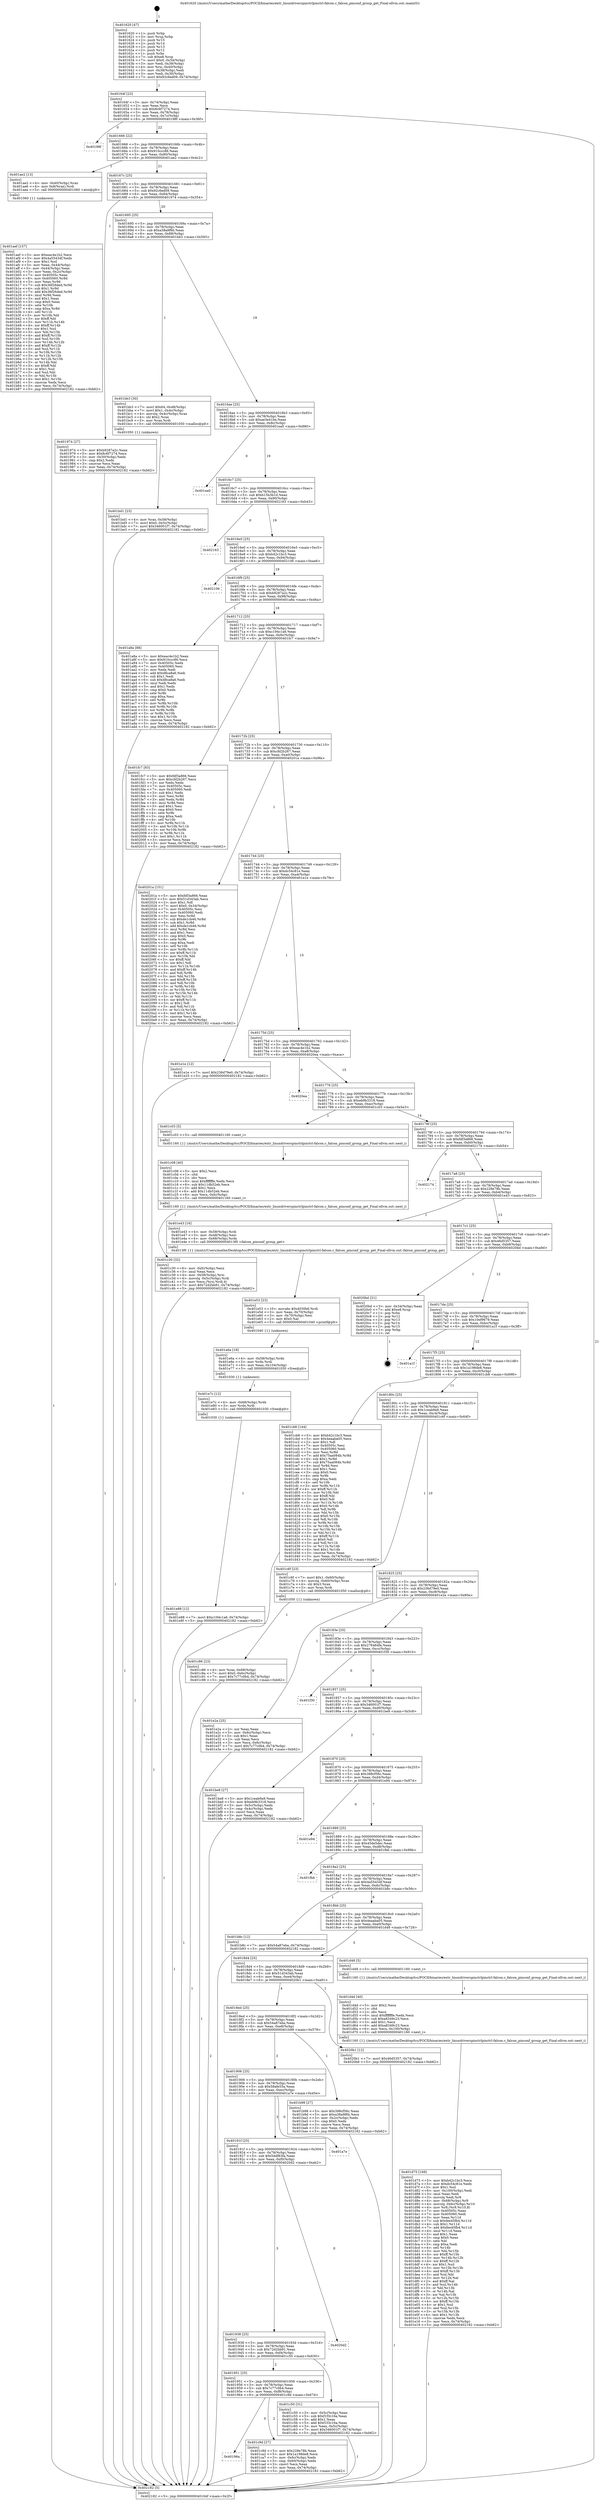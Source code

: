 digraph "0x401620" {
  label = "0x401620 (/mnt/c/Users/mathe/Desktop/tcc/POCII/binaries/extr_linuxdriverspinctrlpinctrl-falcon.c_falcon_pinconf_group_get_Final-ollvm.out::main(0))"
  labelloc = "t"
  node[shape=record]

  Entry [label="",width=0.3,height=0.3,shape=circle,fillcolor=black,style=filled]
  "0x40164f" [label="{
     0x40164f [23]\l
     | [instrs]\l
     &nbsp;&nbsp;0x40164f \<+3\>: mov -0x74(%rbp),%eax\l
     &nbsp;&nbsp;0x401652 \<+2\>: mov %eax,%ecx\l
     &nbsp;&nbsp;0x401654 \<+6\>: sub $0x8c6f7274,%ecx\l
     &nbsp;&nbsp;0x40165a \<+3\>: mov %eax,-0x78(%rbp)\l
     &nbsp;&nbsp;0x40165d \<+3\>: mov %ecx,-0x7c(%rbp)\l
     &nbsp;&nbsp;0x401660 \<+6\>: je 000000000040198f \<main+0x36f\>\l
  }"]
  "0x40198f" [label="{
     0x40198f\l
  }", style=dashed]
  "0x401666" [label="{
     0x401666 [22]\l
     | [instrs]\l
     &nbsp;&nbsp;0x401666 \<+5\>: jmp 000000000040166b \<main+0x4b\>\l
     &nbsp;&nbsp;0x40166b \<+3\>: mov -0x78(%rbp),%eax\l
     &nbsp;&nbsp;0x40166e \<+5\>: sub $0x910ccc86,%eax\l
     &nbsp;&nbsp;0x401673 \<+3\>: mov %eax,-0x80(%rbp)\l
     &nbsp;&nbsp;0x401676 \<+6\>: je 0000000000401ae2 \<main+0x4c2\>\l
  }"]
  Exit [label="",width=0.3,height=0.3,shape=circle,fillcolor=black,style=filled,peripheries=2]
  "0x401ae2" [label="{
     0x401ae2 [13]\l
     | [instrs]\l
     &nbsp;&nbsp;0x401ae2 \<+4\>: mov -0x40(%rbp),%rax\l
     &nbsp;&nbsp;0x401ae6 \<+4\>: mov 0x8(%rax),%rdi\l
     &nbsp;&nbsp;0x401aea \<+5\>: call 0000000000401060 \<atoi@plt\>\l
     | [calls]\l
     &nbsp;&nbsp;0x401060 \{1\} (unknown)\l
  }"]
  "0x40167c" [label="{
     0x40167c [25]\l
     | [instrs]\l
     &nbsp;&nbsp;0x40167c \<+5\>: jmp 0000000000401681 \<main+0x61\>\l
     &nbsp;&nbsp;0x401681 \<+3\>: mov -0x78(%rbp),%eax\l
     &nbsp;&nbsp;0x401684 \<+5\>: sub $0x92c6ed09,%eax\l
     &nbsp;&nbsp;0x401689 \<+6\>: mov %eax,-0x84(%rbp)\l
     &nbsp;&nbsp;0x40168f \<+6\>: je 0000000000401974 \<main+0x354\>\l
  }"]
  "0x401e88" [label="{
     0x401e88 [12]\l
     | [instrs]\l
     &nbsp;&nbsp;0x401e88 \<+7\>: movl $0xc194c1a6,-0x74(%rbp)\l
     &nbsp;&nbsp;0x401e8f \<+5\>: jmp 0000000000402182 \<main+0xb62\>\l
  }"]
  "0x401974" [label="{
     0x401974 [27]\l
     | [instrs]\l
     &nbsp;&nbsp;0x401974 \<+5\>: mov $0xb9287a2c,%eax\l
     &nbsp;&nbsp;0x401979 \<+5\>: mov $0x8c6f7274,%ecx\l
     &nbsp;&nbsp;0x40197e \<+3\>: mov -0x30(%rbp),%edx\l
     &nbsp;&nbsp;0x401981 \<+3\>: cmp $0x2,%edx\l
     &nbsp;&nbsp;0x401984 \<+3\>: cmovne %ecx,%eax\l
     &nbsp;&nbsp;0x401987 \<+3\>: mov %eax,-0x74(%rbp)\l
     &nbsp;&nbsp;0x40198a \<+5\>: jmp 0000000000402182 \<main+0xb62\>\l
  }"]
  "0x401695" [label="{
     0x401695 [25]\l
     | [instrs]\l
     &nbsp;&nbsp;0x401695 \<+5\>: jmp 000000000040169a \<main+0x7a\>\l
     &nbsp;&nbsp;0x40169a \<+3\>: mov -0x78(%rbp),%eax\l
     &nbsp;&nbsp;0x40169d \<+5\>: sub $0xa38a9f6b,%eax\l
     &nbsp;&nbsp;0x4016a2 \<+6\>: mov %eax,-0x88(%rbp)\l
     &nbsp;&nbsp;0x4016a8 \<+6\>: je 0000000000401bb3 \<main+0x593\>\l
  }"]
  "0x402182" [label="{
     0x402182 [5]\l
     | [instrs]\l
     &nbsp;&nbsp;0x402182 \<+5\>: jmp 000000000040164f \<main+0x2f\>\l
  }"]
  "0x401620" [label="{
     0x401620 [47]\l
     | [instrs]\l
     &nbsp;&nbsp;0x401620 \<+1\>: push %rbp\l
     &nbsp;&nbsp;0x401621 \<+3\>: mov %rsp,%rbp\l
     &nbsp;&nbsp;0x401624 \<+2\>: push %r15\l
     &nbsp;&nbsp;0x401626 \<+2\>: push %r14\l
     &nbsp;&nbsp;0x401628 \<+2\>: push %r13\l
     &nbsp;&nbsp;0x40162a \<+2\>: push %r12\l
     &nbsp;&nbsp;0x40162c \<+1\>: push %rbx\l
     &nbsp;&nbsp;0x40162d \<+7\>: sub $0xe8,%rsp\l
     &nbsp;&nbsp;0x401634 \<+7\>: movl $0x0,-0x34(%rbp)\l
     &nbsp;&nbsp;0x40163b \<+3\>: mov %edi,-0x38(%rbp)\l
     &nbsp;&nbsp;0x40163e \<+4\>: mov %rsi,-0x40(%rbp)\l
     &nbsp;&nbsp;0x401642 \<+3\>: mov -0x38(%rbp),%edi\l
     &nbsp;&nbsp;0x401645 \<+3\>: mov %edi,-0x30(%rbp)\l
     &nbsp;&nbsp;0x401648 \<+7\>: movl $0x92c6ed09,-0x74(%rbp)\l
  }"]
  "0x401e7c" [label="{
     0x401e7c [12]\l
     | [instrs]\l
     &nbsp;&nbsp;0x401e7c \<+4\>: mov -0x68(%rbp),%rdx\l
     &nbsp;&nbsp;0x401e80 \<+3\>: mov %rdx,%rdi\l
     &nbsp;&nbsp;0x401e83 \<+5\>: call 0000000000401030 \<free@plt\>\l
     | [calls]\l
     &nbsp;&nbsp;0x401030 \{1\} (unknown)\l
  }"]
  "0x401bb3" [label="{
     0x401bb3 [30]\l
     | [instrs]\l
     &nbsp;&nbsp;0x401bb3 \<+7\>: movl $0x64,-0x48(%rbp)\l
     &nbsp;&nbsp;0x401bba \<+7\>: movl $0x1,-0x4c(%rbp)\l
     &nbsp;&nbsp;0x401bc1 \<+4\>: movslq -0x4c(%rbp),%rax\l
     &nbsp;&nbsp;0x401bc5 \<+4\>: shl $0x2,%rax\l
     &nbsp;&nbsp;0x401bc9 \<+3\>: mov %rax,%rdi\l
     &nbsp;&nbsp;0x401bcc \<+5\>: call 0000000000401050 \<malloc@plt\>\l
     | [calls]\l
     &nbsp;&nbsp;0x401050 \{1\} (unknown)\l
  }"]
  "0x4016ae" [label="{
     0x4016ae [25]\l
     | [instrs]\l
     &nbsp;&nbsp;0x4016ae \<+5\>: jmp 00000000004016b3 \<main+0x93\>\l
     &nbsp;&nbsp;0x4016b3 \<+3\>: mov -0x78(%rbp),%eax\l
     &nbsp;&nbsp;0x4016b6 \<+5\>: sub $0xae3e41be,%eax\l
     &nbsp;&nbsp;0x4016bb \<+6\>: mov %eax,-0x8c(%rbp)\l
     &nbsp;&nbsp;0x4016c1 \<+6\>: je 0000000000401ea0 \<main+0x880\>\l
  }"]
  "0x401e6a" [label="{
     0x401e6a [18]\l
     | [instrs]\l
     &nbsp;&nbsp;0x401e6a \<+4\>: mov -0x58(%rbp),%rdx\l
     &nbsp;&nbsp;0x401e6e \<+3\>: mov %rdx,%rdi\l
     &nbsp;&nbsp;0x401e71 \<+6\>: mov %eax,-0x104(%rbp)\l
     &nbsp;&nbsp;0x401e77 \<+5\>: call 0000000000401030 \<free@plt\>\l
     | [calls]\l
     &nbsp;&nbsp;0x401030 \{1\} (unknown)\l
  }"]
  "0x401ea0" [label="{
     0x401ea0\l
  }", style=dashed]
  "0x4016c7" [label="{
     0x4016c7 [25]\l
     | [instrs]\l
     &nbsp;&nbsp;0x4016c7 \<+5\>: jmp 00000000004016cc \<main+0xac\>\l
     &nbsp;&nbsp;0x4016cc \<+3\>: mov -0x78(%rbp),%eax\l
     &nbsp;&nbsp;0x4016cf \<+5\>: sub $0xb15b3b1d,%eax\l
     &nbsp;&nbsp;0x4016d4 \<+6\>: mov %eax,-0x90(%rbp)\l
     &nbsp;&nbsp;0x4016da \<+6\>: je 0000000000402163 \<main+0xb43\>\l
  }"]
  "0x401e53" [label="{
     0x401e53 [23]\l
     | [instrs]\l
     &nbsp;&nbsp;0x401e53 \<+10\>: movabs $0x4030b6,%rdi\l
     &nbsp;&nbsp;0x401e5d \<+3\>: mov %eax,-0x70(%rbp)\l
     &nbsp;&nbsp;0x401e60 \<+3\>: mov -0x70(%rbp),%esi\l
     &nbsp;&nbsp;0x401e63 \<+2\>: mov $0x0,%al\l
     &nbsp;&nbsp;0x401e65 \<+5\>: call 0000000000401040 \<printf@plt\>\l
     | [calls]\l
     &nbsp;&nbsp;0x401040 \{1\} (unknown)\l
  }"]
  "0x402163" [label="{
     0x402163\l
  }", style=dashed]
  "0x4016e0" [label="{
     0x4016e0 [25]\l
     | [instrs]\l
     &nbsp;&nbsp;0x4016e0 \<+5\>: jmp 00000000004016e5 \<main+0xc5\>\l
     &nbsp;&nbsp;0x4016e5 \<+3\>: mov -0x78(%rbp),%eax\l
     &nbsp;&nbsp;0x4016e8 \<+5\>: sub $0xb42c1bc3,%eax\l
     &nbsp;&nbsp;0x4016ed \<+6\>: mov %eax,-0x94(%rbp)\l
     &nbsp;&nbsp;0x4016f3 \<+6\>: je 0000000000402106 \<main+0xae6\>\l
  }"]
  "0x401d75" [label="{
     0x401d75 [169]\l
     | [instrs]\l
     &nbsp;&nbsp;0x401d75 \<+5\>: mov $0xb42c1bc3,%ecx\l
     &nbsp;&nbsp;0x401d7a \<+5\>: mov $0xdc54c81e,%edx\l
     &nbsp;&nbsp;0x401d7f \<+3\>: mov $0x1,%sil\l
     &nbsp;&nbsp;0x401d82 \<+6\>: mov -0x100(%rbp),%edi\l
     &nbsp;&nbsp;0x401d88 \<+3\>: imul %eax,%edi\l
     &nbsp;&nbsp;0x401d8b \<+3\>: movslq %edi,%r8\l
     &nbsp;&nbsp;0x401d8e \<+4\>: mov -0x68(%rbp),%r9\l
     &nbsp;&nbsp;0x401d92 \<+4\>: movslq -0x6c(%rbp),%r10\l
     &nbsp;&nbsp;0x401d96 \<+4\>: mov %r8,(%r9,%r10,8)\l
     &nbsp;&nbsp;0x401d9a \<+7\>: mov 0x40505c,%eax\l
     &nbsp;&nbsp;0x401da1 \<+7\>: mov 0x405060,%edi\l
     &nbsp;&nbsp;0x401da8 \<+3\>: mov %eax,%r11d\l
     &nbsp;&nbsp;0x401dab \<+7\>: sub $0xfee45fb4,%r11d\l
     &nbsp;&nbsp;0x401db2 \<+4\>: sub $0x1,%r11d\l
     &nbsp;&nbsp;0x401db6 \<+7\>: add $0xfee45fb4,%r11d\l
     &nbsp;&nbsp;0x401dbd \<+4\>: imul %r11d,%eax\l
     &nbsp;&nbsp;0x401dc1 \<+3\>: and $0x1,%eax\l
     &nbsp;&nbsp;0x401dc4 \<+3\>: cmp $0x0,%eax\l
     &nbsp;&nbsp;0x401dc7 \<+3\>: sete %bl\l
     &nbsp;&nbsp;0x401dca \<+3\>: cmp $0xa,%edi\l
     &nbsp;&nbsp;0x401dcd \<+4\>: setl %r14b\l
     &nbsp;&nbsp;0x401dd1 \<+3\>: mov %bl,%r15b\l
     &nbsp;&nbsp;0x401dd4 \<+4\>: xor $0xff,%r15b\l
     &nbsp;&nbsp;0x401dd8 \<+3\>: mov %r14b,%r12b\l
     &nbsp;&nbsp;0x401ddb \<+4\>: xor $0xff,%r12b\l
     &nbsp;&nbsp;0x401ddf \<+4\>: xor $0x1,%sil\l
     &nbsp;&nbsp;0x401de3 \<+3\>: mov %r15b,%r13b\l
     &nbsp;&nbsp;0x401de6 \<+4\>: and $0xff,%r13b\l
     &nbsp;&nbsp;0x401dea \<+3\>: and %sil,%bl\l
     &nbsp;&nbsp;0x401ded \<+3\>: mov %r12b,%al\l
     &nbsp;&nbsp;0x401df0 \<+2\>: and $0xff,%al\l
     &nbsp;&nbsp;0x401df2 \<+3\>: and %sil,%r14b\l
     &nbsp;&nbsp;0x401df5 \<+3\>: or %bl,%r13b\l
     &nbsp;&nbsp;0x401df8 \<+3\>: or %r14b,%al\l
     &nbsp;&nbsp;0x401dfb \<+3\>: xor %al,%r13b\l
     &nbsp;&nbsp;0x401dfe \<+3\>: or %r12b,%r15b\l
     &nbsp;&nbsp;0x401e01 \<+4\>: xor $0xff,%r15b\l
     &nbsp;&nbsp;0x401e05 \<+4\>: or $0x1,%sil\l
     &nbsp;&nbsp;0x401e09 \<+3\>: and %sil,%r15b\l
     &nbsp;&nbsp;0x401e0c \<+3\>: or %r15b,%r13b\l
     &nbsp;&nbsp;0x401e0f \<+4\>: test $0x1,%r13b\l
     &nbsp;&nbsp;0x401e13 \<+3\>: cmovne %edx,%ecx\l
     &nbsp;&nbsp;0x401e16 \<+3\>: mov %ecx,-0x74(%rbp)\l
     &nbsp;&nbsp;0x401e19 \<+5\>: jmp 0000000000402182 \<main+0xb62\>\l
  }"]
  "0x402106" [label="{
     0x402106\l
  }", style=dashed]
  "0x4016f9" [label="{
     0x4016f9 [25]\l
     | [instrs]\l
     &nbsp;&nbsp;0x4016f9 \<+5\>: jmp 00000000004016fe \<main+0xde\>\l
     &nbsp;&nbsp;0x4016fe \<+3\>: mov -0x78(%rbp),%eax\l
     &nbsp;&nbsp;0x401701 \<+5\>: sub $0xb9287a2c,%eax\l
     &nbsp;&nbsp;0x401706 \<+6\>: mov %eax,-0x98(%rbp)\l
     &nbsp;&nbsp;0x40170c \<+6\>: je 0000000000401a8a \<main+0x46a\>\l
  }"]
  "0x401d4d" [label="{
     0x401d4d [40]\l
     | [instrs]\l
     &nbsp;&nbsp;0x401d4d \<+5\>: mov $0x2,%ecx\l
     &nbsp;&nbsp;0x401d52 \<+1\>: cltd\l
     &nbsp;&nbsp;0x401d53 \<+2\>: idiv %ecx\l
     &nbsp;&nbsp;0x401d55 \<+6\>: imul $0xfffffffe,%edx,%ecx\l
     &nbsp;&nbsp;0x401d5b \<+6\>: sub $0xa8349c23,%ecx\l
     &nbsp;&nbsp;0x401d61 \<+3\>: add $0x1,%ecx\l
     &nbsp;&nbsp;0x401d64 \<+6\>: add $0xa8349c23,%ecx\l
     &nbsp;&nbsp;0x401d6a \<+6\>: mov %ecx,-0x100(%rbp)\l
     &nbsp;&nbsp;0x401d70 \<+5\>: call 0000000000401160 \<next_i\>\l
     | [calls]\l
     &nbsp;&nbsp;0x401160 \{1\} (/mnt/c/Users/mathe/Desktop/tcc/POCII/binaries/extr_linuxdriverspinctrlpinctrl-falcon.c_falcon_pinconf_group_get_Final-ollvm.out::next_i)\l
  }"]
  "0x401a8a" [label="{
     0x401a8a [88]\l
     | [instrs]\l
     &nbsp;&nbsp;0x401a8a \<+5\>: mov $0xeac4e1b2,%eax\l
     &nbsp;&nbsp;0x401a8f \<+5\>: mov $0x910ccc86,%ecx\l
     &nbsp;&nbsp;0x401a94 \<+7\>: mov 0x40505c,%edx\l
     &nbsp;&nbsp;0x401a9b \<+7\>: mov 0x405060,%esi\l
     &nbsp;&nbsp;0x401aa2 \<+2\>: mov %edx,%edi\l
     &nbsp;&nbsp;0x401aa4 \<+6\>: add $0xd8ca8a6,%edi\l
     &nbsp;&nbsp;0x401aaa \<+3\>: sub $0x1,%edi\l
     &nbsp;&nbsp;0x401aad \<+6\>: sub $0xd8ca8a6,%edi\l
     &nbsp;&nbsp;0x401ab3 \<+3\>: imul %edi,%edx\l
     &nbsp;&nbsp;0x401ab6 \<+3\>: and $0x1,%edx\l
     &nbsp;&nbsp;0x401ab9 \<+3\>: cmp $0x0,%edx\l
     &nbsp;&nbsp;0x401abc \<+4\>: sete %r8b\l
     &nbsp;&nbsp;0x401ac0 \<+3\>: cmp $0xa,%esi\l
     &nbsp;&nbsp;0x401ac3 \<+4\>: setl %r9b\l
     &nbsp;&nbsp;0x401ac7 \<+3\>: mov %r8b,%r10b\l
     &nbsp;&nbsp;0x401aca \<+3\>: and %r9b,%r10b\l
     &nbsp;&nbsp;0x401acd \<+3\>: xor %r9b,%r8b\l
     &nbsp;&nbsp;0x401ad0 \<+3\>: or %r8b,%r10b\l
     &nbsp;&nbsp;0x401ad3 \<+4\>: test $0x1,%r10b\l
     &nbsp;&nbsp;0x401ad7 \<+3\>: cmovne %ecx,%eax\l
     &nbsp;&nbsp;0x401ada \<+3\>: mov %eax,-0x74(%rbp)\l
     &nbsp;&nbsp;0x401add \<+5\>: jmp 0000000000402182 \<main+0xb62\>\l
  }"]
  "0x401712" [label="{
     0x401712 [25]\l
     | [instrs]\l
     &nbsp;&nbsp;0x401712 \<+5\>: jmp 0000000000401717 \<main+0xf7\>\l
     &nbsp;&nbsp;0x401717 \<+3\>: mov -0x78(%rbp),%eax\l
     &nbsp;&nbsp;0x40171a \<+5\>: sub $0xc194c1a6,%eax\l
     &nbsp;&nbsp;0x40171f \<+6\>: mov %eax,-0x9c(%rbp)\l
     &nbsp;&nbsp;0x401725 \<+6\>: je 0000000000401fc7 \<main+0x9a7\>\l
  }"]
  "0x401aef" [label="{
     0x401aef [157]\l
     | [instrs]\l
     &nbsp;&nbsp;0x401aef \<+5\>: mov $0xeac4e1b2,%ecx\l
     &nbsp;&nbsp;0x401af4 \<+5\>: mov $0x4a55434f,%edx\l
     &nbsp;&nbsp;0x401af9 \<+3\>: mov $0x1,%sil\l
     &nbsp;&nbsp;0x401afc \<+3\>: mov %eax,-0x44(%rbp)\l
     &nbsp;&nbsp;0x401aff \<+3\>: mov -0x44(%rbp),%eax\l
     &nbsp;&nbsp;0x401b02 \<+3\>: mov %eax,-0x2c(%rbp)\l
     &nbsp;&nbsp;0x401b05 \<+7\>: mov 0x40505c,%eax\l
     &nbsp;&nbsp;0x401b0c \<+8\>: mov 0x405060,%r8d\l
     &nbsp;&nbsp;0x401b14 \<+3\>: mov %eax,%r9d\l
     &nbsp;&nbsp;0x401b17 \<+7\>: sub $0x36f26ded,%r9d\l
     &nbsp;&nbsp;0x401b1e \<+4\>: sub $0x1,%r9d\l
     &nbsp;&nbsp;0x401b22 \<+7\>: add $0x36f26ded,%r9d\l
     &nbsp;&nbsp;0x401b29 \<+4\>: imul %r9d,%eax\l
     &nbsp;&nbsp;0x401b2d \<+3\>: and $0x1,%eax\l
     &nbsp;&nbsp;0x401b30 \<+3\>: cmp $0x0,%eax\l
     &nbsp;&nbsp;0x401b33 \<+4\>: sete %r10b\l
     &nbsp;&nbsp;0x401b37 \<+4\>: cmp $0xa,%r8d\l
     &nbsp;&nbsp;0x401b3b \<+4\>: setl %r11b\l
     &nbsp;&nbsp;0x401b3f \<+3\>: mov %r10b,%bl\l
     &nbsp;&nbsp;0x401b42 \<+3\>: xor $0xff,%bl\l
     &nbsp;&nbsp;0x401b45 \<+3\>: mov %r11b,%r14b\l
     &nbsp;&nbsp;0x401b48 \<+4\>: xor $0xff,%r14b\l
     &nbsp;&nbsp;0x401b4c \<+4\>: xor $0x1,%sil\l
     &nbsp;&nbsp;0x401b50 \<+3\>: mov %bl,%r15b\l
     &nbsp;&nbsp;0x401b53 \<+4\>: and $0xff,%r15b\l
     &nbsp;&nbsp;0x401b57 \<+3\>: and %sil,%r10b\l
     &nbsp;&nbsp;0x401b5a \<+3\>: mov %r14b,%r12b\l
     &nbsp;&nbsp;0x401b5d \<+4\>: and $0xff,%r12b\l
     &nbsp;&nbsp;0x401b61 \<+3\>: and %sil,%r11b\l
     &nbsp;&nbsp;0x401b64 \<+3\>: or %r10b,%r15b\l
     &nbsp;&nbsp;0x401b67 \<+3\>: or %r11b,%r12b\l
     &nbsp;&nbsp;0x401b6a \<+3\>: xor %r12b,%r15b\l
     &nbsp;&nbsp;0x401b6d \<+3\>: or %r14b,%bl\l
     &nbsp;&nbsp;0x401b70 \<+3\>: xor $0xff,%bl\l
     &nbsp;&nbsp;0x401b73 \<+4\>: or $0x1,%sil\l
     &nbsp;&nbsp;0x401b77 \<+3\>: and %sil,%bl\l
     &nbsp;&nbsp;0x401b7a \<+3\>: or %bl,%r15b\l
     &nbsp;&nbsp;0x401b7d \<+4\>: test $0x1,%r15b\l
     &nbsp;&nbsp;0x401b81 \<+3\>: cmovne %edx,%ecx\l
     &nbsp;&nbsp;0x401b84 \<+3\>: mov %ecx,-0x74(%rbp)\l
     &nbsp;&nbsp;0x401b87 \<+5\>: jmp 0000000000402182 \<main+0xb62\>\l
  }"]
  "0x40196a" [label="{
     0x40196a\l
  }", style=dashed]
  "0x401fc7" [label="{
     0x401fc7 [83]\l
     | [instrs]\l
     &nbsp;&nbsp;0x401fc7 \<+5\>: mov $0xfdf3a866,%eax\l
     &nbsp;&nbsp;0x401fcc \<+5\>: mov $0xcfd2b267,%ecx\l
     &nbsp;&nbsp;0x401fd1 \<+2\>: xor %edx,%edx\l
     &nbsp;&nbsp;0x401fd3 \<+7\>: mov 0x40505c,%esi\l
     &nbsp;&nbsp;0x401fda \<+7\>: mov 0x405060,%edi\l
     &nbsp;&nbsp;0x401fe1 \<+3\>: sub $0x1,%edx\l
     &nbsp;&nbsp;0x401fe4 \<+3\>: mov %esi,%r8d\l
     &nbsp;&nbsp;0x401fe7 \<+3\>: add %edx,%r8d\l
     &nbsp;&nbsp;0x401fea \<+4\>: imul %r8d,%esi\l
     &nbsp;&nbsp;0x401fee \<+3\>: and $0x1,%esi\l
     &nbsp;&nbsp;0x401ff1 \<+3\>: cmp $0x0,%esi\l
     &nbsp;&nbsp;0x401ff4 \<+4\>: sete %r9b\l
     &nbsp;&nbsp;0x401ff8 \<+3\>: cmp $0xa,%edi\l
     &nbsp;&nbsp;0x401ffb \<+4\>: setl %r10b\l
     &nbsp;&nbsp;0x401fff \<+3\>: mov %r9b,%r11b\l
     &nbsp;&nbsp;0x402002 \<+3\>: and %r10b,%r11b\l
     &nbsp;&nbsp;0x402005 \<+3\>: xor %r10b,%r9b\l
     &nbsp;&nbsp;0x402008 \<+3\>: or %r9b,%r11b\l
     &nbsp;&nbsp;0x40200b \<+4\>: test $0x1,%r11b\l
     &nbsp;&nbsp;0x40200f \<+3\>: cmovne %ecx,%eax\l
     &nbsp;&nbsp;0x402012 \<+3\>: mov %eax,-0x74(%rbp)\l
     &nbsp;&nbsp;0x402015 \<+5\>: jmp 0000000000402182 \<main+0xb62\>\l
  }"]
  "0x40172b" [label="{
     0x40172b [25]\l
     | [instrs]\l
     &nbsp;&nbsp;0x40172b \<+5\>: jmp 0000000000401730 \<main+0x110\>\l
     &nbsp;&nbsp;0x401730 \<+3\>: mov -0x78(%rbp),%eax\l
     &nbsp;&nbsp;0x401733 \<+5\>: sub $0xcfd2b267,%eax\l
     &nbsp;&nbsp;0x401738 \<+6\>: mov %eax,-0xa0(%rbp)\l
     &nbsp;&nbsp;0x40173e \<+6\>: je 000000000040201a \<main+0x9fa\>\l
  }"]
  "0x401c9d" [label="{
     0x401c9d [27]\l
     | [instrs]\l
     &nbsp;&nbsp;0x401c9d \<+5\>: mov $0x228e78b,%eax\l
     &nbsp;&nbsp;0x401ca2 \<+5\>: mov $0x1a198de8,%ecx\l
     &nbsp;&nbsp;0x401ca7 \<+3\>: mov -0x6c(%rbp),%edx\l
     &nbsp;&nbsp;0x401caa \<+3\>: cmp -0x60(%rbp),%edx\l
     &nbsp;&nbsp;0x401cad \<+3\>: cmovl %ecx,%eax\l
     &nbsp;&nbsp;0x401cb0 \<+3\>: mov %eax,-0x74(%rbp)\l
     &nbsp;&nbsp;0x401cb3 \<+5\>: jmp 0000000000402182 \<main+0xb62\>\l
  }"]
  "0x40201a" [label="{
     0x40201a [151]\l
     | [instrs]\l
     &nbsp;&nbsp;0x40201a \<+5\>: mov $0xfdf3a866,%eax\l
     &nbsp;&nbsp;0x40201f \<+5\>: mov $0x51d343ab,%ecx\l
     &nbsp;&nbsp;0x402024 \<+2\>: mov $0x1,%dl\l
     &nbsp;&nbsp;0x402026 \<+7\>: movl $0x0,-0x34(%rbp)\l
     &nbsp;&nbsp;0x40202d \<+7\>: mov 0x40505c,%esi\l
     &nbsp;&nbsp;0x402034 \<+7\>: mov 0x405060,%edi\l
     &nbsp;&nbsp;0x40203b \<+3\>: mov %esi,%r8d\l
     &nbsp;&nbsp;0x40203e \<+7\>: sub $0xde1cb46,%r8d\l
     &nbsp;&nbsp;0x402045 \<+4\>: sub $0x1,%r8d\l
     &nbsp;&nbsp;0x402049 \<+7\>: add $0xde1cb46,%r8d\l
     &nbsp;&nbsp;0x402050 \<+4\>: imul %r8d,%esi\l
     &nbsp;&nbsp;0x402054 \<+3\>: and $0x1,%esi\l
     &nbsp;&nbsp;0x402057 \<+3\>: cmp $0x0,%esi\l
     &nbsp;&nbsp;0x40205a \<+4\>: sete %r9b\l
     &nbsp;&nbsp;0x40205e \<+3\>: cmp $0xa,%edi\l
     &nbsp;&nbsp;0x402061 \<+4\>: setl %r10b\l
     &nbsp;&nbsp;0x402065 \<+3\>: mov %r9b,%r11b\l
     &nbsp;&nbsp;0x402068 \<+4\>: xor $0xff,%r11b\l
     &nbsp;&nbsp;0x40206c \<+3\>: mov %r10b,%bl\l
     &nbsp;&nbsp;0x40206f \<+3\>: xor $0xff,%bl\l
     &nbsp;&nbsp;0x402072 \<+3\>: xor $0x1,%dl\l
     &nbsp;&nbsp;0x402075 \<+3\>: mov %r11b,%r14b\l
     &nbsp;&nbsp;0x402078 \<+4\>: and $0xff,%r14b\l
     &nbsp;&nbsp;0x40207c \<+3\>: and %dl,%r9b\l
     &nbsp;&nbsp;0x40207f \<+3\>: mov %bl,%r15b\l
     &nbsp;&nbsp;0x402082 \<+4\>: and $0xff,%r15b\l
     &nbsp;&nbsp;0x402086 \<+3\>: and %dl,%r10b\l
     &nbsp;&nbsp;0x402089 \<+3\>: or %r9b,%r14b\l
     &nbsp;&nbsp;0x40208c \<+3\>: or %r10b,%r15b\l
     &nbsp;&nbsp;0x40208f \<+3\>: xor %r15b,%r14b\l
     &nbsp;&nbsp;0x402092 \<+3\>: or %bl,%r11b\l
     &nbsp;&nbsp;0x402095 \<+4\>: xor $0xff,%r11b\l
     &nbsp;&nbsp;0x402099 \<+3\>: or $0x1,%dl\l
     &nbsp;&nbsp;0x40209c \<+3\>: and %dl,%r11b\l
     &nbsp;&nbsp;0x40209f \<+3\>: or %r11b,%r14b\l
     &nbsp;&nbsp;0x4020a2 \<+4\>: test $0x1,%r14b\l
     &nbsp;&nbsp;0x4020a6 \<+3\>: cmovne %ecx,%eax\l
     &nbsp;&nbsp;0x4020a9 \<+3\>: mov %eax,-0x74(%rbp)\l
     &nbsp;&nbsp;0x4020ac \<+5\>: jmp 0000000000402182 \<main+0xb62\>\l
  }"]
  "0x401744" [label="{
     0x401744 [25]\l
     | [instrs]\l
     &nbsp;&nbsp;0x401744 \<+5\>: jmp 0000000000401749 \<main+0x129\>\l
     &nbsp;&nbsp;0x401749 \<+3\>: mov -0x78(%rbp),%eax\l
     &nbsp;&nbsp;0x40174c \<+5\>: sub $0xdc54c81e,%eax\l
     &nbsp;&nbsp;0x401751 \<+6\>: mov %eax,-0xa4(%rbp)\l
     &nbsp;&nbsp;0x401757 \<+6\>: je 0000000000401e1e \<main+0x7fe\>\l
  }"]
  "0x401c86" [label="{
     0x401c86 [23]\l
     | [instrs]\l
     &nbsp;&nbsp;0x401c86 \<+4\>: mov %rax,-0x68(%rbp)\l
     &nbsp;&nbsp;0x401c8a \<+7\>: movl $0x0,-0x6c(%rbp)\l
     &nbsp;&nbsp;0x401c91 \<+7\>: movl $0x7c77c0b4,-0x74(%rbp)\l
     &nbsp;&nbsp;0x401c98 \<+5\>: jmp 0000000000402182 \<main+0xb62\>\l
  }"]
  "0x401e1e" [label="{
     0x401e1e [12]\l
     | [instrs]\l
     &nbsp;&nbsp;0x401e1e \<+7\>: movl $0x236d79e0,-0x74(%rbp)\l
     &nbsp;&nbsp;0x401e25 \<+5\>: jmp 0000000000402182 \<main+0xb62\>\l
  }"]
  "0x40175d" [label="{
     0x40175d [25]\l
     | [instrs]\l
     &nbsp;&nbsp;0x40175d \<+5\>: jmp 0000000000401762 \<main+0x142\>\l
     &nbsp;&nbsp;0x401762 \<+3\>: mov -0x78(%rbp),%eax\l
     &nbsp;&nbsp;0x401765 \<+5\>: sub $0xeac4e1b2,%eax\l
     &nbsp;&nbsp;0x40176a \<+6\>: mov %eax,-0xa8(%rbp)\l
     &nbsp;&nbsp;0x401770 \<+6\>: je 00000000004020ea \<main+0xaca\>\l
  }"]
  "0x401951" [label="{
     0x401951 [25]\l
     | [instrs]\l
     &nbsp;&nbsp;0x401951 \<+5\>: jmp 0000000000401956 \<main+0x336\>\l
     &nbsp;&nbsp;0x401956 \<+3\>: mov -0x78(%rbp),%eax\l
     &nbsp;&nbsp;0x401959 \<+5\>: sub $0x7c77c0b4,%eax\l
     &nbsp;&nbsp;0x40195e \<+6\>: mov %eax,-0xf8(%rbp)\l
     &nbsp;&nbsp;0x401964 \<+6\>: je 0000000000401c9d \<main+0x67d\>\l
  }"]
  "0x4020ea" [label="{
     0x4020ea\l
  }", style=dashed]
  "0x401776" [label="{
     0x401776 [25]\l
     | [instrs]\l
     &nbsp;&nbsp;0x401776 \<+5\>: jmp 000000000040177b \<main+0x15b\>\l
     &nbsp;&nbsp;0x40177b \<+3\>: mov -0x78(%rbp),%eax\l
     &nbsp;&nbsp;0x40177e \<+5\>: sub $0xeb9b3318,%eax\l
     &nbsp;&nbsp;0x401783 \<+6\>: mov %eax,-0xac(%rbp)\l
     &nbsp;&nbsp;0x401789 \<+6\>: je 0000000000401c03 \<main+0x5e3\>\l
  }"]
  "0x401c50" [label="{
     0x401c50 [31]\l
     | [instrs]\l
     &nbsp;&nbsp;0x401c50 \<+3\>: mov -0x5c(%rbp),%eax\l
     &nbsp;&nbsp;0x401c53 \<+5\>: sub $0xf1f3c16a,%eax\l
     &nbsp;&nbsp;0x401c58 \<+3\>: add $0x1,%eax\l
     &nbsp;&nbsp;0x401c5b \<+5\>: add $0xf1f3c16a,%eax\l
     &nbsp;&nbsp;0x401c60 \<+3\>: mov %eax,-0x5c(%rbp)\l
     &nbsp;&nbsp;0x401c63 \<+7\>: movl $0x346001f7,-0x74(%rbp)\l
     &nbsp;&nbsp;0x401c6a \<+5\>: jmp 0000000000402182 \<main+0xb62\>\l
  }"]
  "0x401c03" [label="{
     0x401c03 [5]\l
     | [instrs]\l
     &nbsp;&nbsp;0x401c03 \<+5\>: call 0000000000401160 \<next_i\>\l
     | [calls]\l
     &nbsp;&nbsp;0x401160 \{1\} (/mnt/c/Users/mathe/Desktop/tcc/POCII/binaries/extr_linuxdriverspinctrlpinctrl-falcon.c_falcon_pinconf_group_get_Final-ollvm.out::next_i)\l
  }"]
  "0x40178f" [label="{
     0x40178f [25]\l
     | [instrs]\l
     &nbsp;&nbsp;0x40178f \<+5\>: jmp 0000000000401794 \<main+0x174\>\l
     &nbsp;&nbsp;0x401794 \<+3\>: mov -0x78(%rbp),%eax\l
     &nbsp;&nbsp;0x401797 \<+5\>: sub $0xfdf3a866,%eax\l
     &nbsp;&nbsp;0x40179c \<+6\>: mov %eax,-0xb0(%rbp)\l
     &nbsp;&nbsp;0x4017a2 \<+6\>: je 0000000000402174 \<main+0xb54\>\l
  }"]
  "0x401938" [label="{
     0x401938 [25]\l
     | [instrs]\l
     &nbsp;&nbsp;0x401938 \<+5\>: jmp 000000000040193d \<main+0x31d\>\l
     &nbsp;&nbsp;0x40193d \<+3\>: mov -0x78(%rbp),%eax\l
     &nbsp;&nbsp;0x401940 \<+5\>: sub $0x72d2bb91,%eax\l
     &nbsp;&nbsp;0x401945 \<+6\>: mov %eax,-0xf4(%rbp)\l
     &nbsp;&nbsp;0x40194b \<+6\>: je 0000000000401c50 \<main+0x630\>\l
  }"]
  "0x402174" [label="{
     0x402174\l
  }", style=dashed]
  "0x4017a8" [label="{
     0x4017a8 [25]\l
     | [instrs]\l
     &nbsp;&nbsp;0x4017a8 \<+5\>: jmp 00000000004017ad \<main+0x18d\>\l
     &nbsp;&nbsp;0x4017ad \<+3\>: mov -0x78(%rbp),%eax\l
     &nbsp;&nbsp;0x4017b0 \<+5\>: sub $0x228e78b,%eax\l
     &nbsp;&nbsp;0x4017b5 \<+6\>: mov %eax,-0xb4(%rbp)\l
     &nbsp;&nbsp;0x4017bb \<+6\>: je 0000000000401e43 \<main+0x823\>\l
  }"]
  "0x4020d2" [label="{
     0x4020d2\l
  }", style=dashed]
  "0x401e43" [label="{
     0x401e43 [16]\l
     | [instrs]\l
     &nbsp;&nbsp;0x401e43 \<+4\>: mov -0x58(%rbp),%rdi\l
     &nbsp;&nbsp;0x401e47 \<+3\>: mov -0x48(%rbp),%esi\l
     &nbsp;&nbsp;0x401e4a \<+4\>: mov -0x68(%rbp),%rdx\l
     &nbsp;&nbsp;0x401e4e \<+5\>: call 00000000004013f0 \<falcon_pinconf_group_get\>\l
     | [calls]\l
     &nbsp;&nbsp;0x4013f0 \{1\} (/mnt/c/Users/mathe/Desktop/tcc/POCII/binaries/extr_linuxdriverspinctrlpinctrl-falcon.c_falcon_pinconf_group_get_Final-ollvm.out::falcon_pinconf_group_get)\l
  }"]
  "0x4017c1" [label="{
     0x4017c1 [25]\l
     | [instrs]\l
     &nbsp;&nbsp;0x4017c1 \<+5\>: jmp 00000000004017c6 \<main+0x1a6\>\l
     &nbsp;&nbsp;0x4017c6 \<+3\>: mov -0x78(%rbp),%eax\l
     &nbsp;&nbsp;0x4017c9 \<+5\>: sub $0x46d5357,%eax\l
     &nbsp;&nbsp;0x4017ce \<+6\>: mov %eax,-0xb8(%rbp)\l
     &nbsp;&nbsp;0x4017d4 \<+6\>: je 00000000004020bd \<main+0xa9d\>\l
  }"]
  "0x40191f" [label="{
     0x40191f [25]\l
     | [instrs]\l
     &nbsp;&nbsp;0x40191f \<+5\>: jmp 0000000000401924 \<main+0x304\>\l
     &nbsp;&nbsp;0x401924 \<+3\>: mov -0x78(%rbp),%eax\l
     &nbsp;&nbsp;0x401927 \<+5\>: sub $0x5ddf83fa,%eax\l
     &nbsp;&nbsp;0x40192c \<+6\>: mov %eax,-0xf0(%rbp)\l
     &nbsp;&nbsp;0x401932 \<+6\>: je 00000000004020d2 \<main+0xab2\>\l
  }"]
  "0x4020bd" [label="{
     0x4020bd [21]\l
     | [instrs]\l
     &nbsp;&nbsp;0x4020bd \<+3\>: mov -0x34(%rbp),%eax\l
     &nbsp;&nbsp;0x4020c0 \<+7\>: add $0xe8,%rsp\l
     &nbsp;&nbsp;0x4020c7 \<+1\>: pop %rbx\l
     &nbsp;&nbsp;0x4020c8 \<+2\>: pop %r12\l
     &nbsp;&nbsp;0x4020ca \<+2\>: pop %r13\l
     &nbsp;&nbsp;0x4020cc \<+2\>: pop %r14\l
     &nbsp;&nbsp;0x4020ce \<+2\>: pop %r15\l
     &nbsp;&nbsp;0x4020d0 \<+1\>: pop %rbp\l
     &nbsp;&nbsp;0x4020d1 \<+1\>: ret\l
  }"]
  "0x4017da" [label="{
     0x4017da [25]\l
     | [instrs]\l
     &nbsp;&nbsp;0x4017da \<+5\>: jmp 00000000004017df \<main+0x1bf\>\l
     &nbsp;&nbsp;0x4017df \<+3\>: mov -0x78(%rbp),%eax\l
     &nbsp;&nbsp;0x4017e2 \<+5\>: sub $0x10ef9679,%eax\l
     &nbsp;&nbsp;0x4017e7 \<+6\>: mov %eax,-0xbc(%rbp)\l
     &nbsp;&nbsp;0x4017ed \<+6\>: je 0000000000401a1f \<main+0x3ff\>\l
  }"]
  "0x401a7e" [label="{
     0x401a7e\l
  }", style=dashed]
  "0x401a1f" [label="{
     0x401a1f\l
  }", style=dashed]
  "0x4017f3" [label="{
     0x4017f3 [25]\l
     | [instrs]\l
     &nbsp;&nbsp;0x4017f3 \<+5\>: jmp 00000000004017f8 \<main+0x1d8\>\l
     &nbsp;&nbsp;0x4017f8 \<+3\>: mov -0x78(%rbp),%eax\l
     &nbsp;&nbsp;0x4017fb \<+5\>: sub $0x1a198de8,%eax\l
     &nbsp;&nbsp;0x401800 \<+6\>: mov %eax,-0xc0(%rbp)\l
     &nbsp;&nbsp;0x401806 \<+6\>: je 0000000000401cb8 \<main+0x698\>\l
  }"]
  "0x401c30" [label="{
     0x401c30 [32]\l
     | [instrs]\l
     &nbsp;&nbsp;0x401c30 \<+6\>: mov -0xfc(%rbp),%ecx\l
     &nbsp;&nbsp;0x401c36 \<+3\>: imul %eax,%ecx\l
     &nbsp;&nbsp;0x401c39 \<+4\>: mov -0x58(%rbp),%rsi\l
     &nbsp;&nbsp;0x401c3d \<+4\>: movslq -0x5c(%rbp),%rdi\l
     &nbsp;&nbsp;0x401c41 \<+3\>: mov %ecx,(%rsi,%rdi,4)\l
     &nbsp;&nbsp;0x401c44 \<+7\>: movl $0x72d2bb91,-0x74(%rbp)\l
     &nbsp;&nbsp;0x401c4b \<+5\>: jmp 0000000000402182 \<main+0xb62\>\l
  }"]
  "0x401cb8" [label="{
     0x401cb8 [144]\l
     | [instrs]\l
     &nbsp;&nbsp;0x401cb8 \<+5\>: mov $0xb42c1bc3,%eax\l
     &nbsp;&nbsp;0x401cbd \<+5\>: mov $0x4eaaba05,%ecx\l
     &nbsp;&nbsp;0x401cc2 \<+2\>: mov $0x1,%dl\l
     &nbsp;&nbsp;0x401cc4 \<+7\>: mov 0x40505c,%esi\l
     &nbsp;&nbsp;0x401ccb \<+7\>: mov 0x405060,%edi\l
     &nbsp;&nbsp;0x401cd2 \<+3\>: mov %esi,%r8d\l
     &nbsp;&nbsp;0x401cd5 \<+7\>: add $0x75aa084b,%r8d\l
     &nbsp;&nbsp;0x401cdc \<+4\>: sub $0x1,%r8d\l
     &nbsp;&nbsp;0x401ce0 \<+7\>: sub $0x75aa084b,%r8d\l
     &nbsp;&nbsp;0x401ce7 \<+4\>: imul %r8d,%esi\l
     &nbsp;&nbsp;0x401ceb \<+3\>: and $0x1,%esi\l
     &nbsp;&nbsp;0x401cee \<+3\>: cmp $0x0,%esi\l
     &nbsp;&nbsp;0x401cf1 \<+4\>: sete %r9b\l
     &nbsp;&nbsp;0x401cf5 \<+3\>: cmp $0xa,%edi\l
     &nbsp;&nbsp;0x401cf8 \<+4\>: setl %r10b\l
     &nbsp;&nbsp;0x401cfc \<+3\>: mov %r9b,%r11b\l
     &nbsp;&nbsp;0x401cff \<+4\>: xor $0xff,%r11b\l
     &nbsp;&nbsp;0x401d03 \<+3\>: mov %r10b,%bl\l
     &nbsp;&nbsp;0x401d06 \<+3\>: xor $0xff,%bl\l
     &nbsp;&nbsp;0x401d09 \<+3\>: xor $0x0,%dl\l
     &nbsp;&nbsp;0x401d0c \<+3\>: mov %r11b,%r14b\l
     &nbsp;&nbsp;0x401d0f \<+4\>: and $0x0,%r14b\l
     &nbsp;&nbsp;0x401d13 \<+3\>: and %dl,%r9b\l
     &nbsp;&nbsp;0x401d16 \<+3\>: mov %bl,%r15b\l
     &nbsp;&nbsp;0x401d19 \<+4\>: and $0x0,%r15b\l
     &nbsp;&nbsp;0x401d1d \<+3\>: and %dl,%r10b\l
     &nbsp;&nbsp;0x401d20 \<+3\>: or %r9b,%r14b\l
     &nbsp;&nbsp;0x401d23 \<+3\>: or %r10b,%r15b\l
     &nbsp;&nbsp;0x401d26 \<+3\>: xor %r15b,%r14b\l
     &nbsp;&nbsp;0x401d29 \<+3\>: or %bl,%r11b\l
     &nbsp;&nbsp;0x401d2c \<+4\>: xor $0xff,%r11b\l
     &nbsp;&nbsp;0x401d30 \<+3\>: or $0x0,%dl\l
     &nbsp;&nbsp;0x401d33 \<+3\>: and %dl,%r11b\l
     &nbsp;&nbsp;0x401d36 \<+3\>: or %r11b,%r14b\l
     &nbsp;&nbsp;0x401d39 \<+4\>: test $0x1,%r14b\l
     &nbsp;&nbsp;0x401d3d \<+3\>: cmovne %ecx,%eax\l
     &nbsp;&nbsp;0x401d40 \<+3\>: mov %eax,-0x74(%rbp)\l
     &nbsp;&nbsp;0x401d43 \<+5\>: jmp 0000000000402182 \<main+0xb62\>\l
  }"]
  "0x40180c" [label="{
     0x40180c [25]\l
     | [instrs]\l
     &nbsp;&nbsp;0x40180c \<+5\>: jmp 0000000000401811 \<main+0x1f1\>\l
     &nbsp;&nbsp;0x401811 \<+3\>: mov -0x78(%rbp),%eax\l
     &nbsp;&nbsp;0x401814 \<+5\>: sub $0x1ceab9a9,%eax\l
     &nbsp;&nbsp;0x401819 \<+6\>: mov %eax,-0xc4(%rbp)\l
     &nbsp;&nbsp;0x40181f \<+6\>: je 0000000000401c6f \<main+0x64f\>\l
  }"]
  "0x401c08" [label="{
     0x401c08 [40]\l
     | [instrs]\l
     &nbsp;&nbsp;0x401c08 \<+5\>: mov $0x2,%ecx\l
     &nbsp;&nbsp;0x401c0d \<+1\>: cltd\l
     &nbsp;&nbsp;0x401c0e \<+2\>: idiv %ecx\l
     &nbsp;&nbsp;0x401c10 \<+6\>: imul $0xfffffffe,%edx,%ecx\l
     &nbsp;&nbsp;0x401c16 \<+6\>: sub $0x11db52eb,%ecx\l
     &nbsp;&nbsp;0x401c1c \<+3\>: add $0x1,%ecx\l
     &nbsp;&nbsp;0x401c1f \<+6\>: add $0x11db52eb,%ecx\l
     &nbsp;&nbsp;0x401c25 \<+6\>: mov %ecx,-0xfc(%rbp)\l
     &nbsp;&nbsp;0x401c2b \<+5\>: call 0000000000401160 \<next_i\>\l
     | [calls]\l
     &nbsp;&nbsp;0x401160 \{1\} (/mnt/c/Users/mathe/Desktop/tcc/POCII/binaries/extr_linuxdriverspinctrlpinctrl-falcon.c_falcon_pinconf_group_get_Final-ollvm.out::next_i)\l
  }"]
  "0x401c6f" [label="{
     0x401c6f [23]\l
     | [instrs]\l
     &nbsp;&nbsp;0x401c6f \<+7\>: movl $0x1,-0x60(%rbp)\l
     &nbsp;&nbsp;0x401c76 \<+4\>: movslq -0x60(%rbp),%rax\l
     &nbsp;&nbsp;0x401c7a \<+4\>: shl $0x3,%rax\l
     &nbsp;&nbsp;0x401c7e \<+3\>: mov %rax,%rdi\l
     &nbsp;&nbsp;0x401c81 \<+5\>: call 0000000000401050 \<malloc@plt\>\l
     | [calls]\l
     &nbsp;&nbsp;0x401050 \{1\} (unknown)\l
  }"]
  "0x401825" [label="{
     0x401825 [25]\l
     | [instrs]\l
     &nbsp;&nbsp;0x401825 \<+5\>: jmp 000000000040182a \<main+0x20a\>\l
     &nbsp;&nbsp;0x40182a \<+3\>: mov -0x78(%rbp),%eax\l
     &nbsp;&nbsp;0x40182d \<+5\>: sub $0x236d79e0,%eax\l
     &nbsp;&nbsp;0x401832 \<+6\>: mov %eax,-0xc8(%rbp)\l
     &nbsp;&nbsp;0x401838 \<+6\>: je 0000000000401e2a \<main+0x80a\>\l
  }"]
  "0x401bd1" [label="{
     0x401bd1 [23]\l
     | [instrs]\l
     &nbsp;&nbsp;0x401bd1 \<+4\>: mov %rax,-0x58(%rbp)\l
     &nbsp;&nbsp;0x401bd5 \<+7\>: movl $0x0,-0x5c(%rbp)\l
     &nbsp;&nbsp;0x401bdc \<+7\>: movl $0x346001f7,-0x74(%rbp)\l
     &nbsp;&nbsp;0x401be3 \<+5\>: jmp 0000000000402182 \<main+0xb62\>\l
  }"]
  "0x401e2a" [label="{
     0x401e2a [25]\l
     | [instrs]\l
     &nbsp;&nbsp;0x401e2a \<+2\>: xor %eax,%eax\l
     &nbsp;&nbsp;0x401e2c \<+3\>: mov -0x6c(%rbp),%ecx\l
     &nbsp;&nbsp;0x401e2f \<+3\>: sub $0x1,%eax\l
     &nbsp;&nbsp;0x401e32 \<+2\>: sub %eax,%ecx\l
     &nbsp;&nbsp;0x401e34 \<+3\>: mov %ecx,-0x6c(%rbp)\l
     &nbsp;&nbsp;0x401e37 \<+7\>: movl $0x7c77c0b4,-0x74(%rbp)\l
     &nbsp;&nbsp;0x401e3e \<+5\>: jmp 0000000000402182 \<main+0xb62\>\l
  }"]
  "0x40183e" [label="{
     0x40183e [25]\l
     | [instrs]\l
     &nbsp;&nbsp;0x40183e \<+5\>: jmp 0000000000401843 \<main+0x223\>\l
     &nbsp;&nbsp;0x401843 \<+3\>: mov -0x78(%rbp),%eax\l
     &nbsp;&nbsp;0x401846 \<+5\>: sub $0x276484fe,%eax\l
     &nbsp;&nbsp;0x40184b \<+6\>: mov %eax,-0xcc(%rbp)\l
     &nbsp;&nbsp;0x401851 \<+6\>: je 0000000000401f30 \<main+0x910\>\l
  }"]
  "0x401906" [label="{
     0x401906 [25]\l
     | [instrs]\l
     &nbsp;&nbsp;0x401906 \<+5\>: jmp 000000000040190b \<main+0x2eb\>\l
     &nbsp;&nbsp;0x40190b \<+3\>: mov -0x78(%rbp),%eax\l
     &nbsp;&nbsp;0x40190e \<+5\>: sub $0x58afe55a,%eax\l
     &nbsp;&nbsp;0x401913 \<+6\>: mov %eax,-0xec(%rbp)\l
     &nbsp;&nbsp;0x401919 \<+6\>: je 0000000000401a7e \<main+0x45e\>\l
  }"]
  "0x401f30" [label="{
     0x401f30\l
  }", style=dashed]
  "0x401857" [label="{
     0x401857 [25]\l
     | [instrs]\l
     &nbsp;&nbsp;0x401857 \<+5\>: jmp 000000000040185c \<main+0x23c\>\l
     &nbsp;&nbsp;0x40185c \<+3\>: mov -0x78(%rbp),%eax\l
     &nbsp;&nbsp;0x40185f \<+5\>: sub $0x346001f7,%eax\l
     &nbsp;&nbsp;0x401864 \<+6\>: mov %eax,-0xd0(%rbp)\l
     &nbsp;&nbsp;0x40186a \<+6\>: je 0000000000401be8 \<main+0x5c8\>\l
  }"]
  "0x401b98" [label="{
     0x401b98 [27]\l
     | [instrs]\l
     &nbsp;&nbsp;0x401b98 \<+5\>: mov $0x398cf56c,%eax\l
     &nbsp;&nbsp;0x401b9d \<+5\>: mov $0xa38a9f6b,%ecx\l
     &nbsp;&nbsp;0x401ba2 \<+3\>: mov -0x2c(%rbp),%edx\l
     &nbsp;&nbsp;0x401ba5 \<+3\>: cmp $0x0,%edx\l
     &nbsp;&nbsp;0x401ba8 \<+3\>: cmove %ecx,%eax\l
     &nbsp;&nbsp;0x401bab \<+3\>: mov %eax,-0x74(%rbp)\l
     &nbsp;&nbsp;0x401bae \<+5\>: jmp 0000000000402182 \<main+0xb62\>\l
  }"]
  "0x401be8" [label="{
     0x401be8 [27]\l
     | [instrs]\l
     &nbsp;&nbsp;0x401be8 \<+5\>: mov $0x1ceab9a9,%eax\l
     &nbsp;&nbsp;0x401bed \<+5\>: mov $0xeb9b3318,%ecx\l
     &nbsp;&nbsp;0x401bf2 \<+3\>: mov -0x5c(%rbp),%edx\l
     &nbsp;&nbsp;0x401bf5 \<+3\>: cmp -0x4c(%rbp),%edx\l
     &nbsp;&nbsp;0x401bf8 \<+3\>: cmovl %ecx,%eax\l
     &nbsp;&nbsp;0x401bfb \<+3\>: mov %eax,-0x74(%rbp)\l
     &nbsp;&nbsp;0x401bfe \<+5\>: jmp 0000000000402182 \<main+0xb62\>\l
  }"]
  "0x401870" [label="{
     0x401870 [25]\l
     | [instrs]\l
     &nbsp;&nbsp;0x401870 \<+5\>: jmp 0000000000401875 \<main+0x255\>\l
     &nbsp;&nbsp;0x401875 \<+3\>: mov -0x78(%rbp),%eax\l
     &nbsp;&nbsp;0x401878 \<+5\>: sub $0x398cf56c,%eax\l
     &nbsp;&nbsp;0x40187d \<+6\>: mov %eax,-0xd4(%rbp)\l
     &nbsp;&nbsp;0x401883 \<+6\>: je 0000000000401e94 \<main+0x874\>\l
  }"]
  "0x4018ed" [label="{
     0x4018ed [25]\l
     | [instrs]\l
     &nbsp;&nbsp;0x4018ed \<+5\>: jmp 00000000004018f2 \<main+0x2d2\>\l
     &nbsp;&nbsp;0x4018f2 \<+3\>: mov -0x78(%rbp),%eax\l
     &nbsp;&nbsp;0x4018f5 \<+5\>: sub $0x54a87eba,%eax\l
     &nbsp;&nbsp;0x4018fa \<+6\>: mov %eax,-0xe8(%rbp)\l
     &nbsp;&nbsp;0x401900 \<+6\>: je 0000000000401b98 \<main+0x578\>\l
  }"]
  "0x401e94" [label="{
     0x401e94\l
  }", style=dashed]
  "0x401889" [label="{
     0x401889 [25]\l
     | [instrs]\l
     &nbsp;&nbsp;0x401889 \<+5\>: jmp 000000000040188e \<main+0x26e\>\l
     &nbsp;&nbsp;0x40188e \<+3\>: mov -0x78(%rbp),%eax\l
     &nbsp;&nbsp;0x401891 \<+5\>: sub $0x45de5dec,%eax\l
     &nbsp;&nbsp;0x401896 \<+6\>: mov %eax,-0xd8(%rbp)\l
     &nbsp;&nbsp;0x40189c \<+6\>: je 0000000000401fbb \<main+0x99b\>\l
  }"]
  "0x4020b1" [label="{
     0x4020b1 [12]\l
     | [instrs]\l
     &nbsp;&nbsp;0x4020b1 \<+7\>: movl $0x46d5357,-0x74(%rbp)\l
     &nbsp;&nbsp;0x4020b8 \<+5\>: jmp 0000000000402182 \<main+0xb62\>\l
  }"]
  "0x401fbb" [label="{
     0x401fbb\l
  }", style=dashed]
  "0x4018a2" [label="{
     0x4018a2 [25]\l
     | [instrs]\l
     &nbsp;&nbsp;0x4018a2 \<+5\>: jmp 00000000004018a7 \<main+0x287\>\l
     &nbsp;&nbsp;0x4018a7 \<+3\>: mov -0x78(%rbp),%eax\l
     &nbsp;&nbsp;0x4018aa \<+5\>: sub $0x4a55434f,%eax\l
     &nbsp;&nbsp;0x4018af \<+6\>: mov %eax,-0xdc(%rbp)\l
     &nbsp;&nbsp;0x4018b5 \<+6\>: je 0000000000401b8c \<main+0x56c\>\l
  }"]
  "0x4018d4" [label="{
     0x4018d4 [25]\l
     | [instrs]\l
     &nbsp;&nbsp;0x4018d4 \<+5\>: jmp 00000000004018d9 \<main+0x2b9\>\l
     &nbsp;&nbsp;0x4018d9 \<+3\>: mov -0x78(%rbp),%eax\l
     &nbsp;&nbsp;0x4018dc \<+5\>: sub $0x51d343ab,%eax\l
     &nbsp;&nbsp;0x4018e1 \<+6\>: mov %eax,-0xe4(%rbp)\l
     &nbsp;&nbsp;0x4018e7 \<+6\>: je 00000000004020b1 \<main+0xa91\>\l
  }"]
  "0x401b8c" [label="{
     0x401b8c [12]\l
     | [instrs]\l
     &nbsp;&nbsp;0x401b8c \<+7\>: movl $0x54a87eba,-0x74(%rbp)\l
     &nbsp;&nbsp;0x401b93 \<+5\>: jmp 0000000000402182 \<main+0xb62\>\l
  }"]
  "0x4018bb" [label="{
     0x4018bb [25]\l
     | [instrs]\l
     &nbsp;&nbsp;0x4018bb \<+5\>: jmp 00000000004018c0 \<main+0x2a0\>\l
     &nbsp;&nbsp;0x4018c0 \<+3\>: mov -0x78(%rbp),%eax\l
     &nbsp;&nbsp;0x4018c3 \<+5\>: sub $0x4eaaba05,%eax\l
     &nbsp;&nbsp;0x4018c8 \<+6\>: mov %eax,-0xe0(%rbp)\l
     &nbsp;&nbsp;0x4018ce \<+6\>: je 0000000000401d48 \<main+0x728\>\l
  }"]
  "0x401d48" [label="{
     0x401d48 [5]\l
     | [instrs]\l
     &nbsp;&nbsp;0x401d48 \<+5\>: call 0000000000401160 \<next_i\>\l
     | [calls]\l
     &nbsp;&nbsp;0x401160 \{1\} (/mnt/c/Users/mathe/Desktop/tcc/POCII/binaries/extr_linuxdriverspinctrlpinctrl-falcon.c_falcon_pinconf_group_get_Final-ollvm.out::next_i)\l
  }"]
  Entry -> "0x401620" [label=" 1"]
  "0x40164f" -> "0x40198f" [label=" 0"]
  "0x40164f" -> "0x401666" [label=" 22"]
  "0x4020bd" -> Exit [label=" 1"]
  "0x401666" -> "0x401ae2" [label=" 1"]
  "0x401666" -> "0x40167c" [label=" 21"]
  "0x4020b1" -> "0x402182" [label=" 1"]
  "0x40167c" -> "0x401974" [label=" 1"]
  "0x40167c" -> "0x401695" [label=" 20"]
  "0x401974" -> "0x402182" [label=" 1"]
  "0x401620" -> "0x40164f" [label=" 1"]
  "0x402182" -> "0x40164f" [label=" 21"]
  "0x40201a" -> "0x402182" [label=" 1"]
  "0x401695" -> "0x401bb3" [label=" 1"]
  "0x401695" -> "0x4016ae" [label=" 19"]
  "0x401fc7" -> "0x402182" [label=" 1"]
  "0x4016ae" -> "0x401ea0" [label=" 0"]
  "0x4016ae" -> "0x4016c7" [label=" 19"]
  "0x401e88" -> "0x402182" [label=" 1"]
  "0x4016c7" -> "0x402163" [label=" 0"]
  "0x4016c7" -> "0x4016e0" [label=" 19"]
  "0x401e7c" -> "0x401e88" [label=" 1"]
  "0x4016e0" -> "0x402106" [label=" 0"]
  "0x4016e0" -> "0x4016f9" [label=" 19"]
  "0x401e6a" -> "0x401e7c" [label=" 1"]
  "0x4016f9" -> "0x401a8a" [label=" 1"]
  "0x4016f9" -> "0x401712" [label=" 18"]
  "0x401a8a" -> "0x402182" [label=" 1"]
  "0x401ae2" -> "0x401aef" [label=" 1"]
  "0x401aef" -> "0x402182" [label=" 1"]
  "0x401e53" -> "0x401e6a" [label=" 1"]
  "0x401712" -> "0x401fc7" [label=" 1"]
  "0x401712" -> "0x40172b" [label=" 17"]
  "0x401e43" -> "0x401e53" [label=" 1"]
  "0x40172b" -> "0x40201a" [label=" 1"]
  "0x40172b" -> "0x401744" [label=" 16"]
  "0x401e2a" -> "0x402182" [label=" 1"]
  "0x401744" -> "0x401e1e" [label=" 1"]
  "0x401744" -> "0x40175d" [label=" 15"]
  "0x401d75" -> "0x402182" [label=" 1"]
  "0x40175d" -> "0x4020ea" [label=" 0"]
  "0x40175d" -> "0x401776" [label=" 15"]
  "0x401d4d" -> "0x401d75" [label=" 1"]
  "0x401776" -> "0x401c03" [label=" 1"]
  "0x401776" -> "0x40178f" [label=" 14"]
  "0x401d48" -> "0x401d4d" [label=" 1"]
  "0x40178f" -> "0x402174" [label=" 0"]
  "0x40178f" -> "0x4017a8" [label=" 14"]
  "0x401c9d" -> "0x402182" [label=" 2"]
  "0x4017a8" -> "0x401e43" [label=" 1"]
  "0x4017a8" -> "0x4017c1" [label=" 13"]
  "0x401951" -> "0x40196a" [label=" 0"]
  "0x4017c1" -> "0x4020bd" [label=" 1"]
  "0x4017c1" -> "0x4017da" [label=" 12"]
  "0x401e1e" -> "0x402182" [label=" 1"]
  "0x4017da" -> "0x401a1f" [label=" 0"]
  "0x4017da" -> "0x4017f3" [label=" 12"]
  "0x401c86" -> "0x402182" [label=" 1"]
  "0x4017f3" -> "0x401cb8" [label=" 1"]
  "0x4017f3" -> "0x40180c" [label=" 11"]
  "0x401c50" -> "0x402182" [label=" 1"]
  "0x40180c" -> "0x401c6f" [label=" 1"]
  "0x40180c" -> "0x401825" [label=" 10"]
  "0x401938" -> "0x401951" [label=" 2"]
  "0x401825" -> "0x401e2a" [label=" 1"]
  "0x401825" -> "0x40183e" [label=" 9"]
  "0x401938" -> "0x401c50" [label=" 1"]
  "0x40183e" -> "0x401f30" [label=" 0"]
  "0x40183e" -> "0x401857" [label=" 9"]
  "0x401cb8" -> "0x402182" [label=" 1"]
  "0x401857" -> "0x401be8" [label=" 2"]
  "0x401857" -> "0x401870" [label=" 7"]
  "0x40191f" -> "0x401938" [label=" 3"]
  "0x401870" -> "0x401e94" [label=" 0"]
  "0x401870" -> "0x401889" [label=" 7"]
  "0x401951" -> "0x401c9d" [label=" 2"]
  "0x401889" -> "0x401fbb" [label=" 0"]
  "0x401889" -> "0x4018a2" [label=" 7"]
  "0x401906" -> "0x40191f" [label=" 3"]
  "0x4018a2" -> "0x401b8c" [label=" 1"]
  "0x4018a2" -> "0x4018bb" [label=" 6"]
  "0x401b8c" -> "0x402182" [label=" 1"]
  "0x401c6f" -> "0x401c86" [label=" 1"]
  "0x4018bb" -> "0x401d48" [label=" 1"]
  "0x4018bb" -> "0x4018d4" [label=" 5"]
  "0x401906" -> "0x401a7e" [label=" 0"]
  "0x4018d4" -> "0x4020b1" [label=" 1"]
  "0x4018d4" -> "0x4018ed" [label=" 4"]
  "0x40191f" -> "0x4020d2" [label=" 0"]
  "0x4018ed" -> "0x401b98" [label=" 1"]
  "0x4018ed" -> "0x401906" [label=" 3"]
  "0x401b98" -> "0x402182" [label=" 1"]
  "0x401bb3" -> "0x401bd1" [label=" 1"]
  "0x401bd1" -> "0x402182" [label=" 1"]
  "0x401be8" -> "0x402182" [label=" 2"]
  "0x401c03" -> "0x401c08" [label=" 1"]
  "0x401c08" -> "0x401c30" [label=" 1"]
  "0x401c30" -> "0x402182" [label=" 1"]
}

